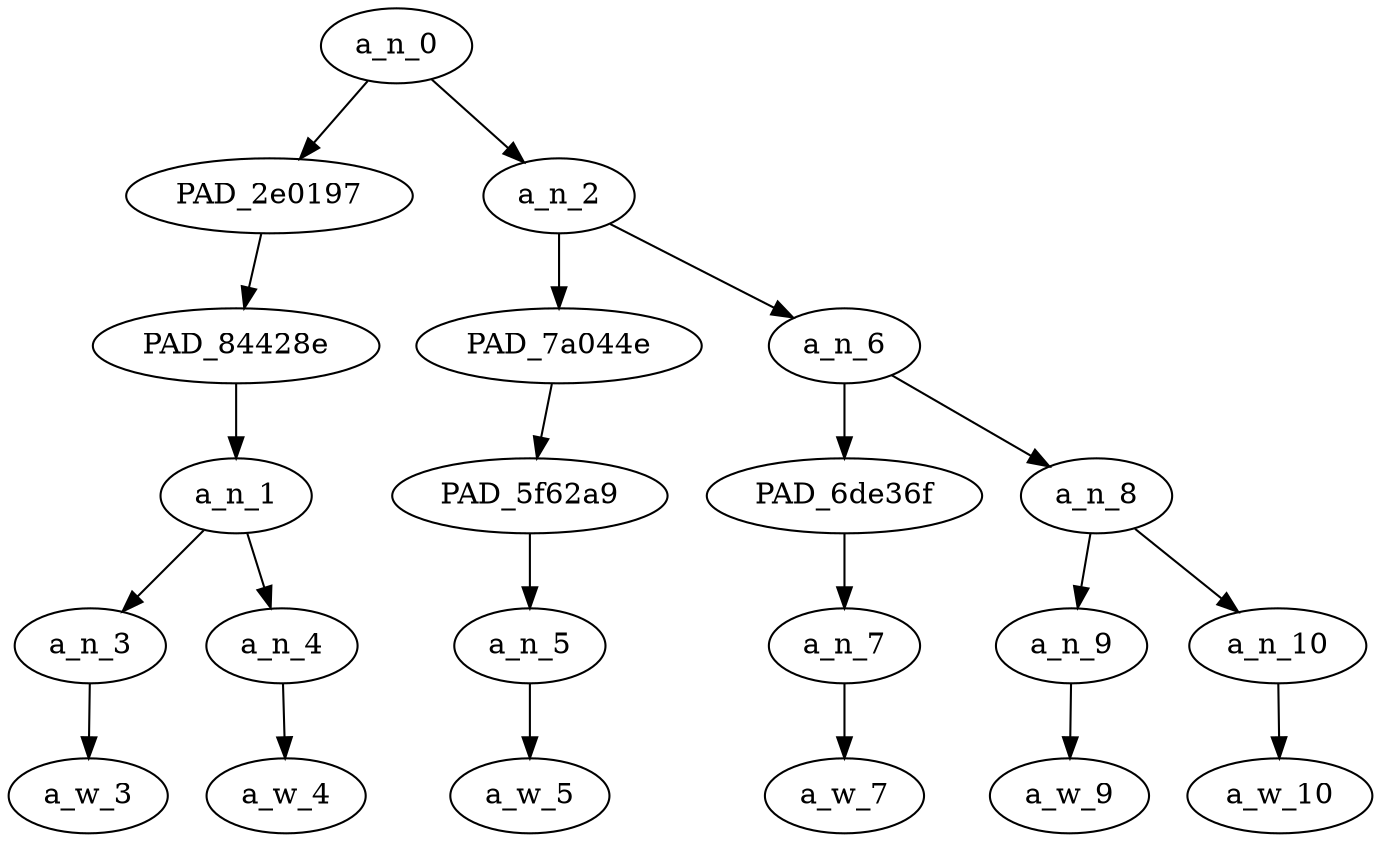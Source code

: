 strict digraph "" {
	a_n_0	[div_dir=1,
		index=0,
		level=5,
		pos="1.6875,5!",
		text_span="[0, 1, 2, 3, 4, 5]",
		value=1.00000001];
	PAD_2e0197	[div_dir=1,
		index=0,
		level=4,
		pos="0.5,4!",
		text_span="[0, 1]",
		value=0.53954961];
	a_n_0 -> PAD_2e0197;
	a_n_2	[div_dir=1,
		index=1,
		level=4,
		pos="2.875,4!",
		text_span="[2, 3, 4, 5]",
		value=0.45803389];
	a_n_0 -> a_n_2;
	PAD_84428e	[div_dir=1,
		index=0,
		level=3,
		pos="0.5,3!",
		text_span="[0, 1]",
		value=0.53954961];
	PAD_2e0197 -> PAD_84428e;
	a_n_1	[div_dir=1,
		index=0,
		level=2,
		pos="0.5,2!",
		text_span="[0, 1]",
		value=0.53954961];
	PAD_84428e -> a_n_1;
	a_n_3	[div_dir=1,
		index=0,
		level=1,
		pos="0.0,1!",
		text_span="[0]",
		value=0.09623004];
	a_n_1 -> a_n_3;
	a_n_4	[div_dir=1,
		index=1,
		level=1,
		pos="1.0,1!",
		text_span="[1]",
		value=0.44036823];
	a_n_1 -> a_n_4;
	a_w_3	[div_dir=0,
		index=0,
		level=0,
		pos="0,0!",
		text_span="[0]",
		value=this];
	a_n_3 -> a_w_3;
	a_w_4	[div_dir=0,
		index=1,
		level=0,
		pos="1,0!",
		text_span="[1]",
		value=coon];
	a_n_4 -> a_w_4;
	PAD_7a044e	[div_dir=-1,
		index=1,
		level=3,
		pos="2.0,3!",
		text_span="[2]",
		value=0.10151999];
	a_n_2 -> PAD_7a044e;
	a_n_6	[div_dir=1,
		index=2,
		level=3,
		pos="3.75,3!",
		text_span="[3, 4, 5]",
		value=0.35588782];
	a_n_2 -> a_n_6;
	PAD_5f62a9	[div_dir=-1,
		index=1,
		level=2,
		pos="2.0,2!",
		text_span="[2]",
		value=0.10151999];
	PAD_7a044e -> PAD_5f62a9;
	a_n_5	[div_dir=-1,
		index=2,
		level=1,
		pos="2.0,1!",
		text_span="[2]",
		value=0.10151999];
	PAD_5f62a9 -> a_n_5;
	a_w_5	[div_dir=0,
		index=2,
		level=0,
		pos="2,0!",
		text_span="[2]",
		value=is];
	a_n_5 -> a_w_5;
	PAD_6de36f	[div_dir=-1,
		index=2,
		level=2,
		pos="3.0,2!",
		text_span="[3]",
		value=0.10350260];
	a_n_6 -> PAD_6de36f;
	a_n_8	[div_dir=1,
		index=3,
		level=2,
		pos="4.5,2!",
		text_span="[4, 5]",
		value=0.25140008];
	a_n_6 -> a_n_8;
	a_n_7	[div_dir=-1,
		index=3,
		level=1,
		pos="3.0,1!",
		text_span="[3]",
		value=0.10350260];
	PAD_6de36f -> a_n_7;
	a_w_7	[div_dir=0,
		index=3,
		level=0,
		pos="3,0!",
		text_span="[3]",
		value=full];
	a_n_7 -> a_w_7;
	a_n_9	[div_dir=-1,
		index=4,
		level=1,
		pos="4.0,1!",
		text_span="[4]",
		value=0.09047870];
	a_n_8 -> a_n_9;
	a_n_10	[div_dir=1,
		index=5,
		level=1,
		pos="5.0,1!",
		text_span="[5]",
		value=0.15957072];
	a_n_8 -> a_n_10;
	a_w_9	[div_dir=0,
		index=4,
		level=0,
		pos="4,0!",
		text_span="[4]",
		value=of];
	a_n_9 -> a_w_9;
	a_w_10	[div_dir=0,
		index=5,
		level=0,
		pos="5,0!",
		text_span="[5]",
		value=shit];
	a_n_10 -> a_w_10;
}
